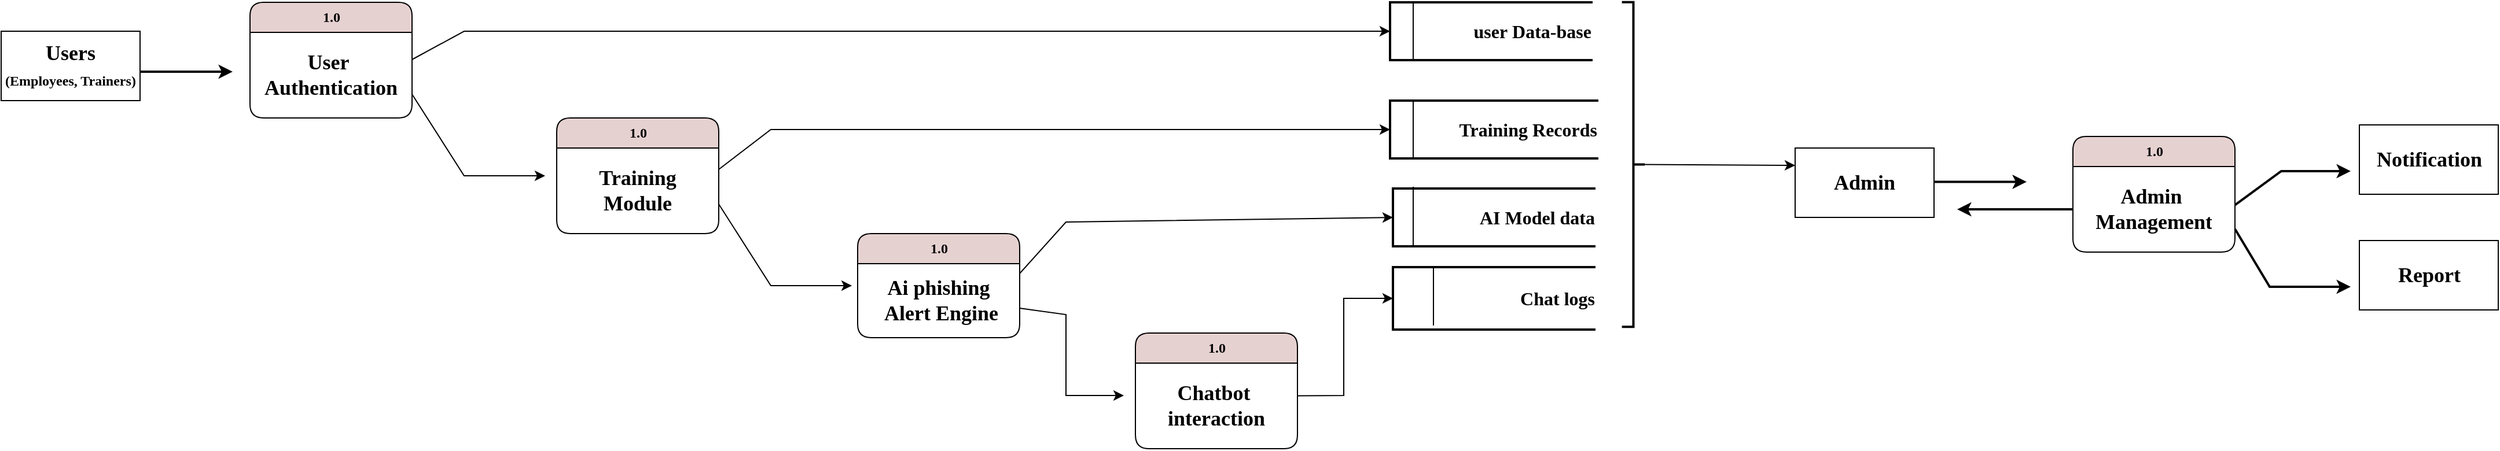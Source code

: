 <mxfile version="27.0.3">
  <diagram name="Page-1" id="32b2wL0Xer1wb15sUSph">
    <mxGraphModel dx="2693" dy="1318" grid="1" gridSize="10" guides="1" tooltips="1" connect="1" arrows="1" fold="1" page="1" pageScale="1" pageWidth="850" pageHeight="1100" math="0" shadow="0">
      <root>
        <mxCell id="0" />
        <mxCell id="1" parent="0" />
        <mxCell id="7QMVq0ADoUrVYyUIM2ya-11" value="" style="shape=partialRectangle;whiteSpace=wrap;html=1;right=0;top=0;bottom=0;fillColor=none;routingCenterX=-0.5;hachureGap=4;fontFamily=Garamond;fontStyle=1" vertex="1" parent="1">
          <mxGeometry x="1380" y="650" width="30" height="50" as="geometry" />
        </mxCell>
        <mxCell id="7QMVq0ADoUrVYyUIM2ya-14" value="&lt;font style=&quot;font-size: 16px;&quot;&gt;user&amp;nbsp;&lt;span style=&quot;background-color: transparent; color: light-dark(rgb(0, 0, 0), rgb(255, 255, 255));&quot;&gt;Data-&lt;/span&gt;&lt;span style=&quot;background-color: transparent; color: light-dark(rgb(0, 0, 0), rgb(255, 255, 255));&quot;&gt;base&lt;/span&gt;&lt;/font&gt;" style="strokeWidth=2;html=1;shape=mxgraph.flowchart.annotation_1;align=right;pointerEvents=1;hachureGap=4;fontFamily=Garamond;fontStyle=1" vertex="1" parent="1">
          <mxGeometry x="1360" y="650" width="175" height="50" as="geometry" />
        </mxCell>
        <mxCell id="7QMVq0ADoUrVYyUIM2ya-19" value="Users&lt;div&gt;&lt;font style=&quot;font-size: 12px;&quot;&gt;(Employee&lt;span style=&quot;background-color: transparent; color: light-dark(rgb(0, 0, 0), rgb(255, 255, 255));&quot;&gt;s, Trainer&lt;/span&gt;&lt;span style=&quot;background-color: transparent; color: light-dark(rgb(0, 0, 0), rgb(255, 255, 255));&quot;&gt;s&lt;/span&gt;&lt;span style=&quot;background-color: transparent; color: light-dark(rgb(0, 0, 0), rgb(255, 255, 255));&quot;&gt;)&lt;/span&gt;&lt;/font&gt;&lt;/div&gt;" style="rounded=0;whiteSpace=wrap;html=1;hachureGap=4;fontFamily=Garamond;fontSize=18;fontStyle=1" vertex="1" parent="1">
          <mxGeometry x="160" y="675" width="120" height="60" as="geometry" />
        </mxCell>
        <mxCell id="7QMVq0ADoUrVYyUIM2ya-20" value="Admin" style="rounded=0;whiteSpace=wrap;html=1;hachureGap=4;fontFamily=Garamond;fontSize=18;fontStyle=1" vertex="1" parent="1">
          <mxGeometry x="1710" y="776" width="120" height="60" as="geometry" />
        </mxCell>
        <mxCell id="7QMVq0ADoUrVYyUIM2ya-21" value="1.0" style="swimlane;fontStyle=1;childLayout=stackLayout;horizontal=1;startSize=26;fillColor=light-dark(#e6d1d1, #ededed);horizontalStack=0;resizeParent=1;resizeParentMax=0;resizeLast=0;collapsible=1;marginBottom=0;html=1;hachureGap=4;fontFamily=Garamond;rounded=1;shadow=0;glass=0;" vertex="1" parent="1">
          <mxGeometry x="375" y="650" width="140" height="100" as="geometry" />
        </mxCell>
        <mxCell id="7QMVq0ADoUrVYyUIM2ya-24" value="&lt;span style=&quot;text-wrap-mode: nowrap;&quot;&gt;&lt;font style=&quot;font-size: 18px;&quot;&gt;User&amp;nbsp;&lt;/font&gt;&lt;/span&gt;&lt;div&gt;&lt;span style=&quot;text-wrap-mode: nowrap;&quot;&gt;&lt;font style=&quot;font-size: 18px;&quot;&gt;Authentication&lt;/font&gt;&lt;/span&gt;&lt;/div&gt;" style="text;strokeColor=none;fillColor=none;align=center;verticalAlign=middle;spacingLeft=4;spacingRight=4;overflow=hidden;rotatable=0;points=[[0,0.5],[1,0.5]];portConstraint=eastwest;whiteSpace=wrap;html=1;fontFamily=Garamond;fontStyle=1" vertex="1" parent="7QMVq0ADoUrVYyUIM2ya-21">
          <mxGeometry y="26" width="140" height="74" as="geometry" />
        </mxCell>
        <mxCell id="7QMVq0ADoUrVYyUIM2ya-25" value="" style="endArrow=classic;html=1;rounded=0;hachureGap=4;fontFamily=Garamond;fontStyle=1;strokeWidth=2;" edge="1" parent="1">
          <mxGeometry width="50" height="50" relative="1" as="geometry">
            <mxPoint x="280" y="710" as="sourcePoint" />
            <mxPoint x="360" y="710" as="targetPoint" />
          </mxGeometry>
        </mxCell>
        <mxCell id="7QMVq0ADoUrVYyUIM2ya-26" value="" style="endArrow=classic;html=1;rounded=0;hachureGap=4;fontFamily=Garamond;fontStyle=1;entryX=0;entryY=0.5;entryDx=0;entryDy=0;entryPerimeter=0;" edge="1" parent="1" target="7QMVq0ADoUrVYyUIM2ya-14">
          <mxGeometry width="50" height="50" relative="1" as="geometry">
            <mxPoint x="515" y="699.5" as="sourcePoint" />
            <mxPoint x="620" y="640" as="targetPoint" />
            <Array as="points">
              <mxPoint x="560" y="675" />
            </Array>
          </mxGeometry>
        </mxCell>
        <mxCell id="7QMVq0ADoUrVYyUIM2ya-39" value="1.0" style="swimlane;fontStyle=1;childLayout=stackLayout;horizontal=1;startSize=26;fillColor=light-dark(#e6d1d1, #ededed);horizontalStack=0;resizeParent=1;resizeParentMax=0;resizeLast=0;collapsible=1;marginBottom=0;html=1;hachureGap=4;fontFamily=Garamond;rounded=1;shadow=0;glass=0;" vertex="1" parent="1">
          <mxGeometry x="1140" y="936" width="140" height="100" as="geometry" />
        </mxCell>
        <mxCell id="7QMVq0ADoUrVYyUIM2ya-40" value="&lt;span style=&quot;text-wrap-mode: nowrap;&quot;&gt;Chatbot&amp;nbsp;&lt;/span&gt;&lt;div&gt;&lt;span style=&quot;text-wrap-mode: nowrap;&quot;&gt;interaction&lt;/span&gt;&lt;/div&gt;" style="text;strokeColor=none;fillColor=none;align=center;verticalAlign=middle;spacingLeft=4;spacingRight=4;overflow=hidden;rotatable=0;points=[[0,0.5],[1,0.5]];portConstraint=eastwest;whiteSpace=wrap;html=1;fontFamily=Garamond;fontSize=18;fontStyle=1" vertex="1" parent="7QMVq0ADoUrVYyUIM2ya-39">
          <mxGeometry y="26" width="140" height="74" as="geometry" />
        </mxCell>
        <mxCell id="7QMVq0ADoUrVYyUIM2ya-43" value="" style="endArrow=classic;html=1;rounded=0;hachureGap=4;fontFamily=Garamond;fontStyle=1;entryX=0;entryY=0.5;entryDx=0;entryDy=0;entryPerimeter=0;" edge="1" parent="1" target="7QMVq0ADoUrVYyUIM2ya-50">
          <mxGeometry width="50" height="50" relative="1" as="geometry">
            <mxPoint x="1280" y="990.29" as="sourcePoint" />
            <mxPoint x="1370" y="991" as="targetPoint" />
            <Array as="points">
              <mxPoint x="1320" y="990" />
              <mxPoint x="1320" y="906" />
            </Array>
          </mxGeometry>
        </mxCell>
        <mxCell id="7QMVq0ADoUrVYyUIM2ya-49" value="" style="shape=partialRectangle;whiteSpace=wrap;html=1;right=0;top=0;bottom=0;fillColor=none;routingCenterX=-0.5;hachureGap=4;fontFamily=Garamond;fontStyle=1" vertex="1" parent="1">
          <mxGeometry x="1397.5" y="879" width="30" height="50" as="geometry" />
        </mxCell>
        <mxCell id="7QMVq0ADoUrVYyUIM2ya-50" value="&lt;span style=&quot;font-size: 16px;&quot;&gt;Chat logs&lt;/span&gt;" style="strokeWidth=2;html=1;shape=mxgraph.flowchart.annotation_1;align=right;pointerEvents=1;hachureGap=4;fontFamily=Garamond;fontStyle=1" vertex="1" parent="1">
          <mxGeometry x="1362.5" y="879" width="175" height="54" as="geometry" />
        </mxCell>
        <mxCell id="7QMVq0ADoUrVYyUIM2ya-64" value="1.0" style="swimlane;fontStyle=1;childLayout=stackLayout;horizontal=1;startSize=26;fillColor=light-dark(#e6d1d1, #ededed);horizontalStack=0;resizeParent=1;resizeParentMax=0;resizeLast=0;collapsible=1;marginBottom=0;html=1;hachureGap=4;fontFamily=Garamond;rounded=1;shadow=0;glass=0;" vertex="1" parent="1">
          <mxGeometry x="900" y="850" width="140" height="90" as="geometry" />
        </mxCell>
        <mxCell id="7QMVq0ADoUrVYyUIM2ya-65" value="&lt;span style=&quot;text-wrap-mode: nowrap;&quot;&gt;Ai phishing&lt;/span&gt;&lt;div&gt;&lt;span style=&quot;text-wrap-mode: nowrap;&quot;&gt;&amp;nbsp;Alert Engine&lt;/span&gt;&lt;/div&gt;" style="text;strokeColor=none;fillColor=none;align=center;verticalAlign=middle;spacingLeft=4;spacingRight=4;overflow=hidden;rotatable=0;points=[[0,0.5],[1,0.5]];portConstraint=eastwest;whiteSpace=wrap;html=1;fontFamily=Garamond;fontSize=18;fontStyle=1" vertex="1" parent="7QMVq0ADoUrVYyUIM2ya-64">
          <mxGeometry y="26" width="140" height="64" as="geometry" />
        </mxCell>
        <mxCell id="7QMVq0ADoUrVYyUIM2ya-68" value="1.0" style="swimlane;fontStyle=1;childLayout=stackLayout;horizontal=1;startSize=26;fillColor=light-dark(#e6d1d1, #ededed);horizontalStack=0;resizeParent=1;resizeParentMax=0;resizeLast=0;collapsible=1;marginBottom=0;html=1;hachureGap=4;fontFamily=Garamond;rounded=1;shadow=0;glass=0;" vertex="1" parent="1">
          <mxGeometry x="640" y="750" width="140" height="100" as="geometry" />
        </mxCell>
        <mxCell id="7QMVq0ADoUrVYyUIM2ya-69" value="&lt;span style=&quot;text-wrap-mode: nowrap;&quot;&gt;Training Module&lt;/span&gt;" style="text;strokeColor=none;fillColor=none;align=center;verticalAlign=middle;spacingLeft=4;spacingRight=4;overflow=hidden;rotatable=0;points=[[0,0.5],[1,0.5]];portConstraint=eastwest;whiteSpace=wrap;html=1;fontFamily=Garamond;fontSize=18;fontStyle=1" vertex="1" parent="7QMVq0ADoUrVYyUIM2ya-68">
          <mxGeometry y="26" width="140" height="74" as="geometry" />
        </mxCell>
        <mxCell id="7QMVq0ADoUrVYyUIM2ya-76" value="" style="shape=partialRectangle;whiteSpace=wrap;html=1;right=0;top=0;bottom=0;fillColor=none;routingCenterX=-0.5;hachureGap=4;fontFamily=Garamond;fontStyle=1" vertex="1" parent="1">
          <mxGeometry x="1380" y="735" width="30" height="50" as="geometry" />
        </mxCell>
        <mxCell id="7QMVq0ADoUrVYyUIM2ya-77" value="&lt;font style=&quot;font-size: 16px;&quot;&gt;Training&amp;nbsp;&lt;span style=&quot;background-color: transparent; color: light-dark(rgb(0, 0, 0), rgb(255, 255, 255));&quot;&gt;Records&lt;/span&gt;&lt;/font&gt;" style="strokeWidth=2;html=1;shape=mxgraph.flowchart.annotation_1;align=right;pointerEvents=1;hachureGap=4;fontFamily=Garamond;fontStyle=1" vertex="1" parent="1">
          <mxGeometry x="1360" y="735" width="180" height="50" as="geometry" />
        </mxCell>
        <mxCell id="7QMVq0ADoUrVYyUIM2ya-78" value="" style="shape=partialRectangle;whiteSpace=wrap;html=1;right=0;top=0;bottom=0;fillColor=none;routingCenterX=-0.5;hachureGap=4;fontFamily=Garamond;fontStyle=1" vertex="1" parent="1">
          <mxGeometry x="1380" y="810" width="37.5" height="50" as="geometry" />
        </mxCell>
        <mxCell id="7QMVq0ADoUrVYyUIM2ya-79" value="&lt;span style=&quot;font-size: 16px;&quot;&gt;AI Model data&lt;/span&gt;" style="strokeWidth=2;html=1;shape=mxgraph.flowchart.annotation_1;align=right;pointerEvents=1;hachureGap=4;fontFamily=Garamond;fontStyle=1" vertex="1" parent="1">
          <mxGeometry x="1362.5" y="811" width="175" height="50" as="geometry" />
        </mxCell>
        <mxCell id="7QMVq0ADoUrVYyUIM2ya-82" value="" style="endArrow=classic;html=1;rounded=0;hachureGap=4;fontFamily=Garamond;fontStyle=1" edge="1" parent="1">
          <mxGeometry width="50" height="50" relative="1" as="geometry">
            <mxPoint x="515" y="729.5" as="sourcePoint" />
            <mxPoint x="630" y="800" as="targetPoint" />
            <Array as="points">
              <mxPoint x="560" y="800" />
            </Array>
          </mxGeometry>
        </mxCell>
        <mxCell id="7QMVq0ADoUrVYyUIM2ya-84" value="" style="endArrow=classic;html=1;rounded=0;hachureGap=4;fontFamily=Garamond;fontStyle=1;entryX=0;entryY=0.5;entryDx=0;entryDy=0;entryPerimeter=0;" edge="1" parent="1" target="7QMVq0ADoUrVYyUIM2ya-77">
          <mxGeometry width="50" height="50" relative="1" as="geometry">
            <mxPoint x="780" y="794.5" as="sourcePoint" />
            <mxPoint x="885" y="735" as="targetPoint" />
            <Array as="points">
              <mxPoint x="825" y="760" />
            </Array>
          </mxGeometry>
        </mxCell>
        <mxCell id="7QMVq0ADoUrVYyUIM2ya-85" value="" style="endArrow=classic;html=1;rounded=0;hachureGap=4;fontFamily=Garamond;fontStyle=1" edge="1" parent="1">
          <mxGeometry width="50" height="50" relative="1" as="geometry">
            <mxPoint x="780" y="824.5" as="sourcePoint" />
            <mxPoint x="895" y="895" as="targetPoint" />
            <Array as="points">
              <mxPoint x="825" y="895" />
            </Array>
          </mxGeometry>
        </mxCell>
        <mxCell id="7QMVq0ADoUrVYyUIM2ya-86" value="1.0" style="swimlane;fontStyle=1;childLayout=stackLayout;horizontal=1;startSize=26;fillColor=light-dark(#e6d1d1, #ededed);horizontalStack=0;resizeParent=1;resizeParentMax=0;resizeLast=0;collapsible=1;marginBottom=0;html=1;hachureGap=4;fontFamily=Garamond;rounded=1;shadow=0;glass=0;" vertex="1" parent="1">
          <mxGeometry x="1950" y="766" width="140" height="100" as="geometry" />
        </mxCell>
        <mxCell id="7QMVq0ADoUrVYyUIM2ya-87" value="&lt;span style=&quot;text-wrap-mode: nowrap;&quot;&gt;Admin&amp;nbsp;&lt;/span&gt;&lt;div&gt;&lt;span style=&quot;text-wrap-mode: nowrap;&quot;&gt;Management&lt;/span&gt;&lt;/div&gt;" style="text;strokeColor=none;fillColor=none;align=center;verticalAlign=middle;spacingLeft=4;spacingRight=4;overflow=hidden;rotatable=0;points=[[0,0.5],[1,0.5]];portConstraint=eastwest;whiteSpace=wrap;html=1;fontFamily=Garamond;fontSize=18;fontStyle=1" vertex="1" parent="7QMVq0ADoUrVYyUIM2ya-86">
          <mxGeometry y="26" width="140" height="74" as="geometry" />
        </mxCell>
        <mxCell id="7QMVq0ADoUrVYyUIM2ya-88" value="" style="endArrow=classic;html=1;rounded=0;hachureGap=4;fontFamily=Garamond;fontStyle=1;strokeWidth=2;" edge="1" parent="1">
          <mxGeometry width="50" height="50" relative="1" as="geometry">
            <mxPoint x="1830" y="805.29" as="sourcePoint" />
            <mxPoint x="1910" y="805.29" as="targetPoint" />
          </mxGeometry>
        </mxCell>
        <mxCell id="7QMVq0ADoUrVYyUIM2ya-89" value="" style="endArrow=classic;html=1;rounded=0;hachureGap=4;fontFamily=Garamond;fontStyle=1;strokeWidth=2;" edge="1" parent="1">
          <mxGeometry width="50" height="50" relative="1" as="geometry">
            <mxPoint x="2090" y="825.29" as="sourcePoint" />
            <mxPoint x="2190" y="796" as="targetPoint" />
            <Array as="points">
              <mxPoint x="2130" y="796" />
            </Array>
          </mxGeometry>
        </mxCell>
        <mxCell id="7QMVq0ADoUrVYyUIM2ya-90" value="Notification" style="rounded=0;whiteSpace=wrap;html=1;hachureGap=4;fontFamily=Garamond;fontSize=18;fontStyle=1" vertex="1" parent="1">
          <mxGeometry x="2197.5" y="756" width="120" height="60" as="geometry" />
        </mxCell>
        <mxCell id="7QMVq0ADoUrVYyUIM2ya-91" value="" style="endArrow=classic;html=1;rounded=0;hachureGap=4;fontFamily=Garamond;fontStyle=1;strokeWidth=2;" edge="1" parent="1">
          <mxGeometry width="50" height="50" relative="1" as="geometry">
            <mxPoint x="2090" y="846" as="sourcePoint" />
            <mxPoint x="2190" y="896" as="targetPoint" />
            <Array as="points">
              <mxPoint x="2120" y="896" />
            </Array>
          </mxGeometry>
        </mxCell>
        <mxCell id="7QMVq0ADoUrVYyUIM2ya-92" value="Report" style="rounded=0;whiteSpace=wrap;html=1;hachureGap=4;fontFamily=Garamond;fontSize=18;fontStyle=1" vertex="1" parent="1">
          <mxGeometry x="2197.5" y="856" width="120" height="60" as="geometry" />
        </mxCell>
        <mxCell id="7QMVq0ADoUrVYyUIM2ya-93" value="" style="endArrow=classic;html=1;rounded=0;hachureGap=4;fontFamily=Garamond;fontStyle=1;strokeWidth=2;exitX=0;exitY=0.5;exitDx=0;exitDy=0;" edge="1" parent="1" source="7QMVq0ADoUrVYyUIM2ya-87">
          <mxGeometry width="50" height="50" relative="1" as="geometry">
            <mxPoint x="1840" y="835.29" as="sourcePoint" />
            <mxPoint x="1850" y="829" as="targetPoint" />
          </mxGeometry>
        </mxCell>
        <mxCell id="7QMVq0ADoUrVYyUIM2ya-96" value="" style="endArrow=classic;html=1;rounded=0;hachureGap=4;fontFamily=Garamond;fontStyle=1;entryX=0;entryY=0.5;entryDx=0;entryDy=0;entryPerimeter=0;" edge="1" parent="1" target="7QMVq0ADoUrVYyUIM2ya-79">
          <mxGeometry width="50" height="50" relative="1" as="geometry">
            <mxPoint x="1040" y="884.5" as="sourcePoint" />
            <mxPoint x="1145" y="825" as="targetPoint" />
            <Array as="points">
              <mxPoint x="1080" y="840" />
            </Array>
          </mxGeometry>
        </mxCell>
        <mxCell id="7QMVq0ADoUrVYyUIM2ya-97" value="" style="endArrow=classic;html=1;rounded=0;hachureGap=4;fontFamily=Garamond;fontStyle=1" edge="1" parent="1">
          <mxGeometry width="50" height="50" relative="1" as="geometry">
            <mxPoint x="1040" y="914.5" as="sourcePoint" />
            <mxPoint x="1130" y="990" as="targetPoint" />
            <Array as="points">
              <mxPoint x="1080" y="920" />
              <mxPoint x="1080" y="990" />
            </Array>
          </mxGeometry>
        </mxCell>
        <mxCell id="7QMVq0ADoUrVYyUIM2ya-101" value="" style="endArrow=classic;html=1;rounded=0;hachureGap=4;fontFamily=Architects Daughter;fontSource=https%3A%2F%2Ffonts.googleapis.com%2Fcss%3Ffamily%3DArchitects%2BDaughter;entryX=0;entryY=0.25;entryDx=0;entryDy=0;exitX=0;exitY=0.5;exitDx=0;exitDy=0;exitPerimeter=0;" edge="1" parent="1" source="7QMVq0ADoUrVYyUIM2ya-107" target="7QMVq0ADoUrVYyUIM2ya-20">
          <mxGeometry width="50" height="50" relative="1" as="geometry">
            <mxPoint x="1570" y="811" as="sourcePoint" />
            <mxPoint x="1150" y="710" as="targetPoint" />
          </mxGeometry>
        </mxCell>
        <mxCell id="7QMVq0ADoUrVYyUIM2ya-107" value="" style="strokeWidth=2;html=1;shape=mxgraph.flowchart.annotation_2;align=left;labelPosition=right;pointerEvents=1;hachureGap=4;fontFamily=Architects Daughter;fontSource=https%3A%2F%2Ffonts.googleapis.com%2Fcss%3Ffamily%3DArchitects%2BDaughter;rotation=-180;" vertex="1" parent="1">
          <mxGeometry x="1560.34" y="649.82" width="19.83" height="280.82" as="geometry" />
        </mxCell>
      </root>
    </mxGraphModel>
  </diagram>
</mxfile>
